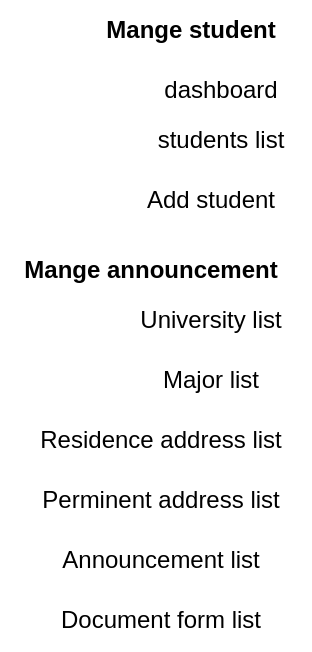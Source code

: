 <mxfile>
    <diagram id="eEJrH5tNe_cEQxT8oAqj" name="Page-1">
        <mxGraphModel dx="444" dy="647" grid="1" gridSize="10" guides="1" tooltips="1" connect="1" arrows="1" fold="1" page="1" pageScale="1" pageWidth="850" pageHeight="1100" math="0" shadow="0">
            <root>
                <mxCell id="0"/>
                <mxCell id="1" parent="0"/>
                <mxCell id="2" value="Mange student" style="text;html=1;align=center;verticalAlign=middle;resizable=0;points=[];autosize=1;strokeColor=none;fillColor=none;fontStyle=1" vertex="1" parent="1">
                    <mxGeometry x="60" y="60" width="110" height="30" as="geometry"/>
                </mxCell>
                <mxCell id="3" value="dashboard" style="text;html=1;align=center;verticalAlign=middle;resizable=0;points=[];autosize=1;strokeColor=none;fillColor=none;" vertex="1" parent="1">
                    <mxGeometry x="90" y="90" width="80" height="30" as="geometry"/>
                </mxCell>
                <mxCell id="4" value="students list" style="text;html=1;align=center;verticalAlign=middle;resizable=0;points=[];autosize=1;strokeColor=none;fillColor=none;" vertex="1" parent="1">
                    <mxGeometry x="85" y="115" width="90" height="30" as="geometry"/>
                </mxCell>
                <mxCell id="5" value="Mange announcement" style="text;html=1;align=center;verticalAlign=middle;resizable=0;points=[];autosize=1;strokeColor=none;fillColor=none;fontStyle=1" vertex="1" parent="1">
                    <mxGeometry x="20" y="180" width="150" height="30" as="geometry"/>
                </mxCell>
                <mxCell id="6" value="University list" style="text;html=1;align=center;verticalAlign=middle;resizable=0;points=[];autosize=1;strokeColor=none;fillColor=none;" vertex="1" parent="1">
                    <mxGeometry x="80" y="205" width="90" height="30" as="geometry"/>
                </mxCell>
                <mxCell id="7" value="Major list" style="text;html=1;align=center;verticalAlign=middle;resizable=0;points=[];autosize=1;strokeColor=none;fillColor=none;" vertex="1" parent="1">
                    <mxGeometry x="90" y="235" width="70" height="30" as="geometry"/>
                </mxCell>
                <mxCell id="8" value="Residence address list" style="text;html=1;align=center;verticalAlign=middle;resizable=0;points=[];autosize=1;strokeColor=none;fillColor=none;" vertex="1" parent="1">
                    <mxGeometry x="30" y="265" width="140" height="30" as="geometry"/>
                </mxCell>
                <mxCell id="9" value="Perminent address list" style="text;html=1;align=center;verticalAlign=middle;resizable=0;points=[];autosize=1;strokeColor=none;fillColor=none;" vertex="1" parent="1">
                    <mxGeometry x="30" y="295" width="140" height="30" as="geometry"/>
                </mxCell>
                <mxCell id="10" value="Announcement list" style="text;html=1;align=center;verticalAlign=middle;resizable=0;points=[];autosize=1;strokeColor=none;fillColor=none;" vertex="1" parent="1">
                    <mxGeometry x="40" y="325" width="120" height="30" as="geometry"/>
                </mxCell>
                <mxCell id="11" value="Add student" style="text;html=1;align=center;verticalAlign=middle;resizable=0;points=[];autosize=1;strokeColor=none;fillColor=none;" vertex="1" parent="1">
                    <mxGeometry x="80" y="145" width="90" height="30" as="geometry"/>
                </mxCell>
                <mxCell id="12" value="Document form list" style="text;html=1;align=center;verticalAlign=middle;resizable=0;points=[];autosize=1;strokeColor=none;fillColor=none;" vertex="1" parent="1">
                    <mxGeometry x="40" y="355" width="120" height="30" as="geometry"/>
                </mxCell>
            </root>
        </mxGraphModel>
    </diagram>
    <diagram name="Page-1" id="fcxzidAlGgV6rcLxrZgy">
        <mxGraphModel dx="954" dy="605" grid="1" gridSize="10" guides="1" tooltips="1" connect="1" arrows="1" fold="1" page="1" pageScale="1" pageWidth="827" pageHeight="1169" math="0" shadow="0">
            <root>
                <mxCell id="0"/>
                <mxCell id="1" parent="0"/>
                <mxCell id="Ke7TX-Vx9JKotO-hUy5q-1" value="Text" style="text;html=1;align=center;verticalAlign=middle;resizable=0;points=[];autosize=1;strokeColor=none;fillColor=none;" vertex="1" parent="1">
                    <mxGeometry x="145" y="128" width="50" height="30" as="geometry"/>
                </mxCell>
            </root>
        </mxGraphModel>
    </diagram>
</mxfile>